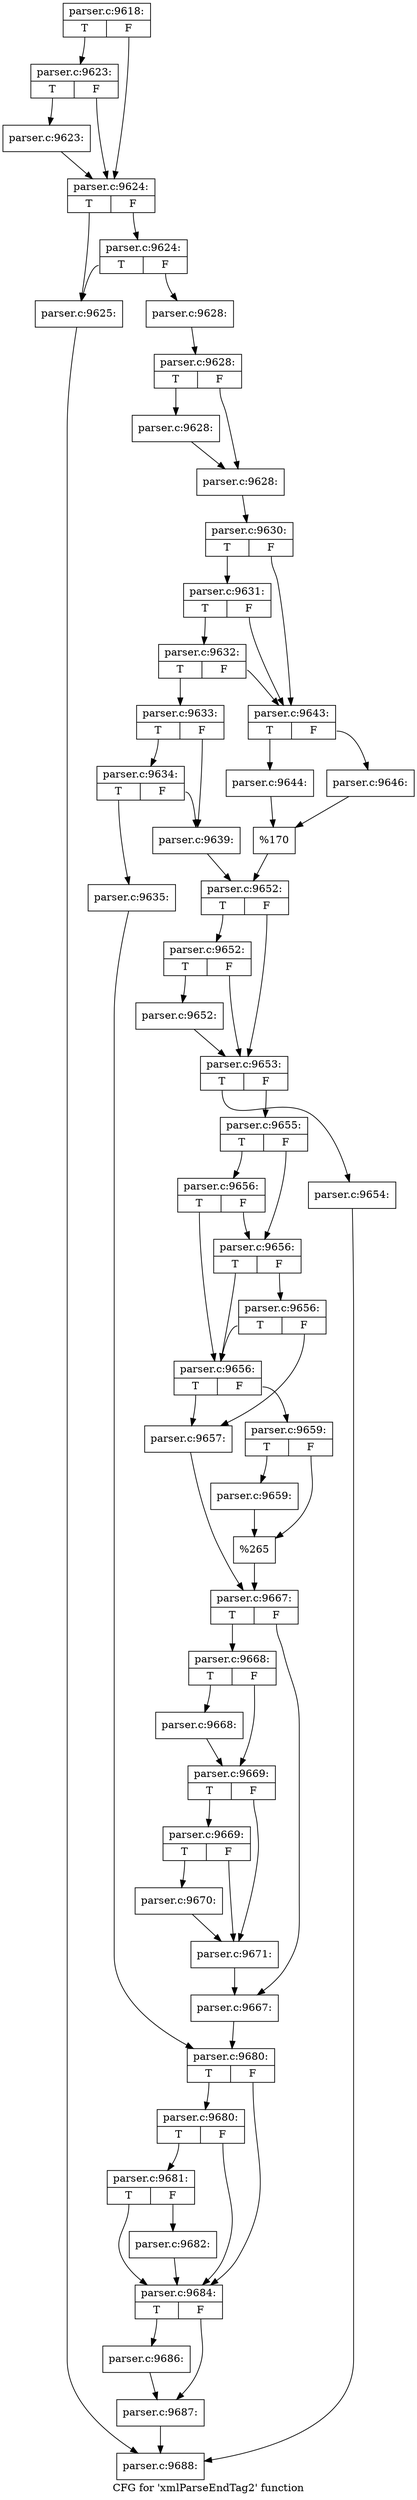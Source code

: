 digraph "CFG for 'xmlParseEndTag2' function" {
	label="CFG for 'xmlParseEndTag2' function";

	Node0x55d73c205bd0 [shape=record,label="{parser.c:9618:|{<s0>T|<s1>F}}"];
	Node0x55d73c205bd0:s0 -> Node0x55d73c207760;
	Node0x55d73c205bd0:s1 -> Node0x55d73c207710;
	Node0x55d73c207760 [shape=record,label="{parser.c:9623:|{<s0>T|<s1>F}}"];
	Node0x55d73c207760:s0 -> Node0x55d73c2076c0;
	Node0x55d73c207760:s1 -> Node0x55d73c207710;
	Node0x55d73c2076c0 [shape=record,label="{parser.c:9623:}"];
	Node0x55d73c2076c0 -> Node0x55d73c207710;
	Node0x55d73c207710 [shape=record,label="{parser.c:9624:|{<s0>T|<s1>F}}"];
	Node0x55d73c207710:s0 -> Node0x55d73c208170;
	Node0x55d73c207710:s1 -> Node0x55d73c208210;
	Node0x55d73c208210 [shape=record,label="{parser.c:9624:|{<s0>T|<s1>F}}"];
	Node0x55d73c208210:s0 -> Node0x55d73c208170;
	Node0x55d73c208210:s1 -> Node0x55d73c2081c0;
	Node0x55d73c208170 [shape=record,label="{parser.c:9625:}"];
	Node0x55d73c208170 -> Node0x55d73c205c20;
	Node0x55d73c2081c0 [shape=record,label="{parser.c:9628:}"];
	Node0x55d73c2081c0 -> Node0x55d73c209110;
	Node0x55d73c209110 [shape=record,label="{parser.c:9628:|{<s0>T|<s1>F}}"];
	Node0x55d73c209110:s0 -> Node0x55d73c209be0;
	Node0x55d73c209110:s1 -> Node0x55d73c209c30;
	Node0x55d73c209be0 [shape=record,label="{parser.c:9628:}"];
	Node0x55d73c209be0 -> Node0x55d73c209c30;
	Node0x55d73c209c30 [shape=record,label="{parser.c:9628:}"];
	Node0x55d73c209c30 -> Node0x55d73c209070;
	Node0x55d73c209070 [shape=record,label="{parser.c:9630:|{<s0>T|<s1>F}}"];
	Node0x55d73c209070:s0 -> Node0x55d73c20ad90;
	Node0x55d73c209070:s1 -> Node0x55d73c20acc0;
	Node0x55d73c20ad90 [shape=record,label="{parser.c:9631:|{<s0>T|<s1>F}}"];
	Node0x55d73c20ad90:s0 -> Node0x55d73c20ad10;
	Node0x55d73c20ad90:s1 -> Node0x55d73c20acc0;
	Node0x55d73c20ad10 [shape=record,label="{parser.c:9632:|{<s0>T|<s1>F}}"];
	Node0x55d73c20ad10:s0 -> Node0x55d73c2090c0;
	Node0x55d73c20ad10:s1 -> Node0x55d73c20acc0;
	Node0x55d73c2090c0 [shape=record,label="{parser.c:9633:|{<s0>T|<s1>F}}"];
	Node0x55d73c2090c0:s0 -> Node0x55d73c20bcb0;
	Node0x55d73c2090c0:s1 -> Node0x55d73c20bc60;
	Node0x55d73c20bcb0 [shape=record,label="{parser.c:9634:|{<s0>T|<s1>F}}"];
	Node0x55d73c20bcb0:s0 -> Node0x55d73c20bc10;
	Node0x55d73c20bcb0:s1 -> Node0x55d73c20bc60;
	Node0x55d73c20bc10 [shape=record,label="{parser.c:9635:}"];
	Node0x55d73c20bc10 -> Node0x55d73c20dbb0;
	Node0x55d73c20bc60 [shape=record,label="{parser.c:9639:}"];
	Node0x55d73c20bc60 -> Node0x55d73c20ac70;
	Node0x55d73c20acc0 [shape=record,label="{parser.c:9643:|{<s0>T|<s1>F}}"];
	Node0x55d73c20acc0:s0 -> Node0x55d73c20ea00;
	Node0x55d73c20acc0:s1 -> Node0x55d73c20eaa0;
	Node0x55d73c20ea00 [shape=record,label="{parser.c:9644:}"];
	Node0x55d73c20ea00 -> Node0x55d73c20ea50;
	Node0x55d73c20eaa0 [shape=record,label="{parser.c:9646:}"];
	Node0x55d73c20eaa0 -> Node0x55d73c20ea50;
	Node0x55d73c20ea50 [shape=record,label="{%170}"];
	Node0x55d73c20ea50 -> Node0x55d73c20ac70;
	Node0x55d73c20ac70 [shape=record,label="{parser.c:9652:|{<s0>T|<s1>F}}"];
	Node0x55d73c20ac70:s0 -> Node0x55d73c210110;
	Node0x55d73c20ac70:s1 -> Node0x55d73c2100c0;
	Node0x55d73c210110 [shape=record,label="{parser.c:9652:|{<s0>T|<s1>F}}"];
	Node0x55d73c210110:s0 -> Node0x55d73c210070;
	Node0x55d73c210110:s1 -> Node0x55d73c2100c0;
	Node0x55d73c210070 [shape=record,label="{parser.c:9652:}"];
	Node0x55d73c210070 -> Node0x55d73c2100c0;
	Node0x55d73c2100c0 [shape=record,label="{parser.c:9653:|{<s0>T|<s1>F}}"];
	Node0x55d73c2100c0:s0 -> Node0x55d73c210c30;
	Node0x55d73c2100c0:s1 -> Node0x55d73c210c80;
	Node0x55d73c210c30 [shape=record,label="{parser.c:9654:}"];
	Node0x55d73c210c30 -> Node0x55d73c205c20;
	Node0x55d73c210c80 [shape=record,label="{parser.c:9655:|{<s0>T|<s1>F}}"];
	Node0x55d73c210c80:s0 -> Node0x55d73c2114c0;
	Node0x55d73c210c80:s1 -> Node0x55d73c211470;
	Node0x55d73c2114c0 [shape=record,label="{parser.c:9656:|{<s0>T|<s1>F}}"];
	Node0x55d73c2114c0:s0 -> Node0x55d73c211370;
	Node0x55d73c2114c0:s1 -> Node0x55d73c211470;
	Node0x55d73c211470 [shape=record,label="{parser.c:9656:|{<s0>T|<s1>F}}"];
	Node0x55d73c211470:s0 -> Node0x55d73c211370;
	Node0x55d73c211470:s1 -> Node0x55d73c2113f0;
	Node0x55d73c2113f0 [shape=record,label="{parser.c:9656:|{<s0>T|<s1>F}}"];
	Node0x55d73c2113f0:s0 -> Node0x55d73c211370;
	Node0x55d73c2113f0:s1 -> Node0x55d73c211280;
	Node0x55d73c211370 [shape=record,label="{parser.c:9656:|{<s0>T|<s1>F}}"];
	Node0x55d73c211370:s0 -> Node0x55d73c211280;
	Node0x55d73c211370:s1 -> Node0x55d73c211320;
	Node0x55d73c211280 [shape=record,label="{parser.c:9657:}"];
	Node0x55d73c211280 -> Node0x55d73c2112d0;
	Node0x55d73c211320 [shape=record,label="{parser.c:9659:|{<s0>T|<s1>F}}"];
	Node0x55d73c211320:s0 -> Node0x55d73c2137b0;
	Node0x55d73c211320:s1 -> Node0x55d73c213800;
	Node0x55d73c2137b0 [shape=record,label="{parser.c:9659:}"];
	Node0x55d73c2137b0 -> Node0x55d73c213800;
	Node0x55d73c213800 [shape=record,label="{%265}"];
	Node0x55d73c213800 -> Node0x55d73c2112d0;
	Node0x55d73c2112d0 [shape=record,label="{parser.c:9667:|{<s0>T|<s1>F}}"];
	Node0x55d73c2112d0:s0 -> Node0x55d73c214070;
	Node0x55d73c2112d0:s1 -> Node0x55d73c2140c0;
	Node0x55d73c214070 [shape=record,label="{parser.c:9668:|{<s0>T|<s1>F}}"];
	Node0x55d73c214070:s0 -> Node0x55d73c2144b0;
	Node0x55d73c214070:s1 -> Node0x55d73c214500;
	Node0x55d73c2144b0 [shape=record,label="{parser.c:9668:}"];
	Node0x55d73c2144b0 -> Node0x55d73c214500;
	Node0x55d73c214500 [shape=record,label="{parser.c:9669:|{<s0>T|<s1>F}}"];
	Node0x55d73c214500:s0 -> Node0x55d73c214a00;
	Node0x55d73c214500:s1 -> Node0x55d73c2149b0;
	Node0x55d73c214a00 [shape=record,label="{parser.c:9669:|{<s0>T|<s1>F}}"];
	Node0x55d73c214a00:s0 -> Node0x55d73c214960;
	Node0x55d73c214a00:s1 -> Node0x55d73c2149b0;
	Node0x55d73c214960 [shape=record,label="{parser.c:9670:}"];
	Node0x55d73c214960 -> Node0x55d73c2149b0;
	Node0x55d73c2149b0 [shape=record,label="{parser.c:9671:}"];
	Node0x55d73c2149b0 -> Node0x55d73c2140c0;
	Node0x55d73c2140c0 [shape=record,label="{parser.c:9667:}"];
	Node0x55d73c2140c0 -> Node0x55d73c20dbb0;
	Node0x55d73c20dbb0 [shape=record,label="{parser.c:9680:|{<s0>T|<s1>F}}"];
	Node0x55d73c20dbb0:s0 -> Node0x55d73c215cb0;
	Node0x55d73c20dbb0:s1 -> Node0x55d73c215be0;
	Node0x55d73c215cb0 [shape=record,label="{parser.c:9680:|{<s0>T|<s1>F}}"];
	Node0x55d73c215cb0:s0 -> Node0x55d73c215c30;
	Node0x55d73c215cb0:s1 -> Node0x55d73c215be0;
	Node0x55d73c215c30 [shape=record,label="{parser.c:9681:|{<s0>T|<s1>F}}"];
	Node0x55d73c215c30:s0 -> Node0x55d73c215be0;
	Node0x55d73c215c30:s1 -> Node0x55d73c215b90;
	Node0x55d73c215b90 [shape=record,label="{parser.c:9682:}"];
	Node0x55d73c215b90 -> Node0x55d73c215be0;
	Node0x55d73c215be0 [shape=record,label="{parser.c:9684:|{<s0>T|<s1>F}}"];
	Node0x55d73c215be0:s0 -> Node0x55d73c2172a0;
	Node0x55d73c215be0:s1 -> Node0x55d73c2172f0;
	Node0x55d73c2172a0 [shape=record,label="{parser.c:9686:}"];
	Node0x55d73c2172a0 -> Node0x55d73c2172f0;
	Node0x55d73c2172f0 [shape=record,label="{parser.c:9687:}"];
	Node0x55d73c2172f0 -> Node0x55d73c205c20;
	Node0x55d73c205c20 [shape=record,label="{parser.c:9688:}"];
}
